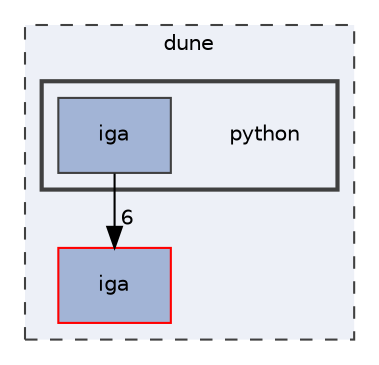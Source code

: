 digraph "python"
{
 // LATEX_PDF_SIZE
  edge [fontname="Helvetica",fontsize="10",labelfontname="Helvetica",labelfontsize="10"];
  node [fontname="Helvetica",fontsize="10",shape=record];
  compound=true
  subgraph clusterdir_5e69be5995c9f5d42bf491ae6f29600e {
    graph [ bgcolor="#edf0f7", pencolor="grey25", style="filled,dashed,", label="dune", fontname="Helvetica", fontsize="10", URL="dir_5e69be5995c9f5d42bf491ae6f29600e.html"]
  dir_d2a3c23294a1b1015b1b8e8721ddded8 [shape=box, label="iga", style="filled,", fillcolor="#a2b4d6", color="red", URL="dir_d2a3c23294a1b1015b1b8e8721ddded8.html"];
  subgraph clusterdir_e42d0074801678c644b0e137d50ef233 {
    graph [ bgcolor="#edf0f7", pencolor="grey25", style="filled,bold,", label="", fontname="Helvetica", fontsize="10", URL="dir_e42d0074801678c644b0e137d50ef233.html"]
    dir_e42d0074801678c644b0e137d50ef233 [shape=plaintext, label="python"];
  dir_4df0bd6c9c69aa67512ad22eda882a96 [shape=box, label="iga", style="filled,", fillcolor="#a2b4d6", color="grey25", URL="dir_4df0bd6c9c69aa67512ad22eda882a96.html"];
  }
  }
  dir_4df0bd6c9c69aa67512ad22eda882a96->dir_d2a3c23294a1b1015b1b8e8721ddded8 [headlabel="6", labeldistance=1.5 headhref="dir_000004_000003.html"];
}

